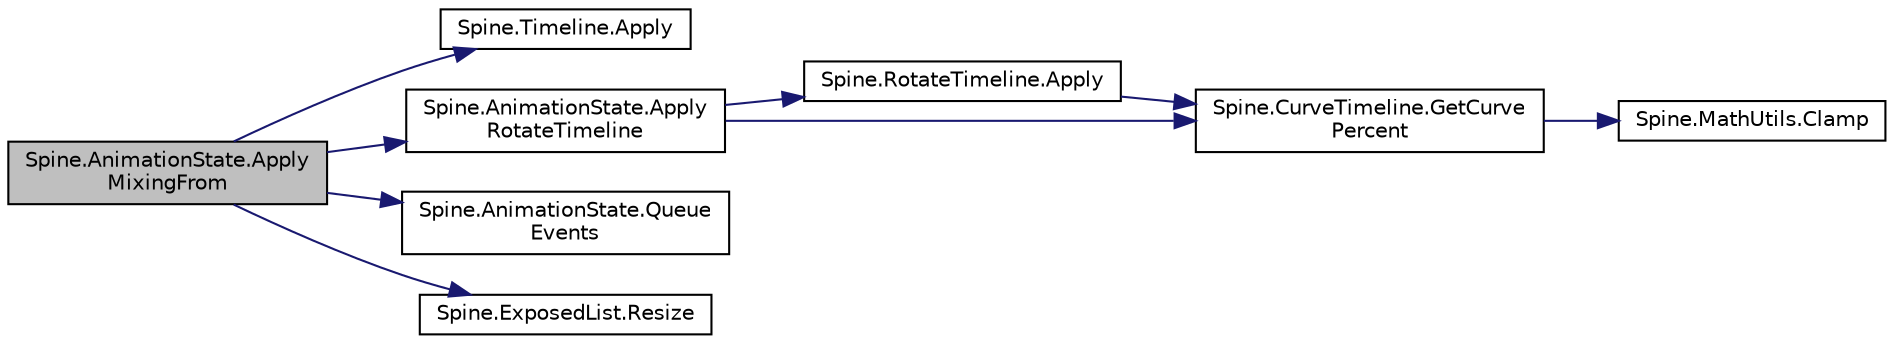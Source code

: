 digraph "Spine.AnimationState.ApplyMixingFrom"
{
 // LATEX_PDF_SIZE
  edge [fontname="Helvetica",fontsize="10",labelfontname="Helvetica",labelfontsize="10"];
  node [fontname="Helvetica",fontsize="10",shape=record];
  rankdir="LR";
  Node1 [label="Spine.AnimationState.Apply\lMixingFrom",height=0.2,width=0.4,color="black", fillcolor="grey75", style="filled", fontcolor="black",tooltip=" "];
  Node1 -> Node2 [color="midnightblue",fontsize="10",style="solid",fontname="Helvetica"];
  Node2 [label="Spine.Timeline.Apply",height=0.2,width=0.4,color="black", fillcolor="white", style="filled",URL="$interface_spine_1_1_timeline.html#a2c4d7ccfc54b8c186d76bea95f9939de",tooltip="Sets the value(s) for the specified time."];
  Node1 -> Node3 [color="midnightblue",fontsize="10",style="solid",fontname="Helvetica"];
  Node3 [label="Spine.AnimationState.Apply\lRotateTimeline",height=0.2,width=0.4,color="black", fillcolor="white", style="filled",URL="$class_spine_1_1_animation_state.html#a4ffb7ea36fba0e39fe8f9899b2b89401",tooltip=" "];
  Node3 -> Node4 [color="midnightblue",fontsize="10",style="solid",fontname="Helvetica"];
  Node4 [label="Spine.RotateTimeline.Apply",height=0.2,width=0.4,color="black", fillcolor="white", style="filled",URL="$class_spine_1_1_rotate_timeline.html#a3b3e4cf2156400da2452f7d1c5ab3bdd",tooltip="Sets the value(s) for the specified time."];
  Node4 -> Node5 [color="midnightblue",fontsize="10",style="solid",fontname="Helvetica"];
  Node5 [label="Spine.CurveTimeline.GetCurve\lPercent",height=0.2,width=0.4,color="black", fillcolor="white", style="filled",URL="$class_spine_1_1_curve_timeline.html#aecaa64a855f59f759923bd2edc0f71a5",tooltip=" "];
  Node5 -> Node6 [color="midnightblue",fontsize="10",style="solid",fontname="Helvetica"];
  Node6 [label="Spine.MathUtils.Clamp",height=0.2,width=0.4,color="black", fillcolor="white", style="filled",URL="$class_spine_1_1_math_utils.html#a3b8ef063e95d6adf57582ded0defd8e7",tooltip=" "];
  Node3 -> Node5 [color="midnightblue",fontsize="10",style="solid",fontname="Helvetica"];
  Node1 -> Node7 [color="midnightblue",fontsize="10",style="solid",fontname="Helvetica"];
  Node7 [label="Spine.AnimationState.Queue\lEvents",height=0.2,width=0.4,color="black", fillcolor="white", style="filled",URL="$class_spine_1_1_animation_state.html#ad42f8c928475d33c2309058cbd3397dd",tooltip=" "];
  Node1 -> Node8 [color="midnightblue",fontsize="10",style="solid",fontname="Helvetica"];
  Node8 [label="Spine.ExposedList.Resize",height=0.2,width=0.4,color="black", fillcolor="white", style="filled",URL="$class_spine_1_1_exposed_list.html#a0c2a380505e78617e824331c75f06fc7",tooltip=" "];
}
